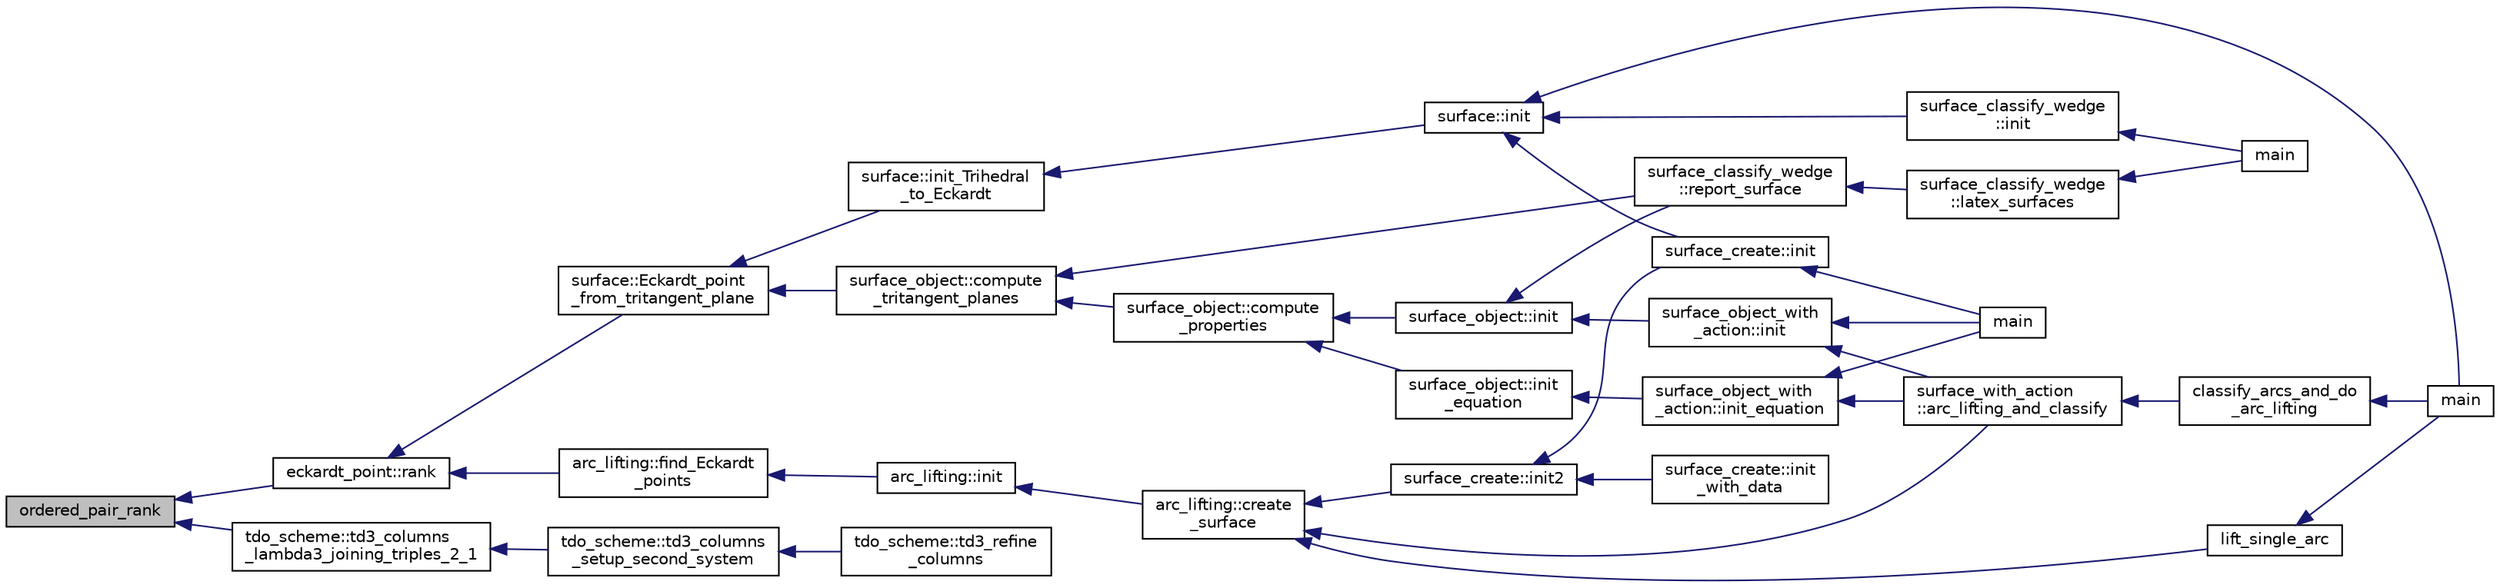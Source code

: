 digraph "ordered_pair_rank"
{
  edge [fontname="Helvetica",fontsize="10",labelfontname="Helvetica",labelfontsize="10"];
  node [fontname="Helvetica",fontsize="10",shape=record];
  rankdir="LR";
  Node962 [label="ordered_pair_rank",height=0.2,width=0.4,color="black", fillcolor="grey75", style="filled", fontcolor="black"];
  Node962 -> Node963 [dir="back",color="midnightblue",fontsize="10",style="solid",fontname="Helvetica"];
  Node963 [label="eckardt_point::rank",height=0.2,width=0.4,color="black", fillcolor="white", style="filled",URL="$d6/d2e/classeckardt__point.html#a8b195ee81c51b60b7a6ef5e69aab1d8d"];
  Node963 -> Node964 [dir="back",color="midnightblue",fontsize="10",style="solid",fontname="Helvetica"];
  Node964 [label="surface::Eckardt_point\l_from_tritangent_plane",height=0.2,width=0.4,color="black", fillcolor="white", style="filled",URL="$d5/d88/classsurface.html#a98178b6ac99b77aebc0d79a32d43df26"];
  Node964 -> Node965 [dir="back",color="midnightblue",fontsize="10",style="solid",fontname="Helvetica"];
  Node965 [label="surface::init_Trihedral\l_to_Eckardt",height=0.2,width=0.4,color="black", fillcolor="white", style="filled",URL="$d5/d88/classsurface.html#a1148e4fd151382344a4a7cc76f8197d4"];
  Node965 -> Node966 [dir="back",color="midnightblue",fontsize="10",style="solid",fontname="Helvetica"];
  Node966 [label="surface::init",height=0.2,width=0.4,color="black", fillcolor="white", style="filled",URL="$d5/d88/classsurface.html#a90570b0ca6ab02988159f2c40cb27308"];
  Node966 -> Node967 [dir="back",color="midnightblue",fontsize="10",style="solid",fontname="Helvetica"];
  Node967 [label="main",height=0.2,width=0.4,color="black", fillcolor="white", style="filled",URL="$d6/dc3/arc__lifting__main_8_c.html#a217dbf8b442f20279ea00b898af96f52"];
  Node966 -> Node968 [dir="back",color="midnightblue",fontsize="10",style="solid",fontname="Helvetica"];
  Node968 [label="surface_classify_wedge\l::init",height=0.2,width=0.4,color="black", fillcolor="white", style="filled",URL="$d7/d5c/classsurface__classify__wedge.html#a43302106663b307aa8274a5112a7010a"];
  Node968 -> Node969 [dir="back",color="midnightblue",fontsize="10",style="solid",fontname="Helvetica"];
  Node969 [label="main",height=0.2,width=0.4,color="black", fillcolor="white", style="filled",URL="$df/df8/surface__classify_8_c.html#a217dbf8b442f20279ea00b898af96f52"];
  Node966 -> Node970 [dir="back",color="midnightblue",fontsize="10",style="solid",fontname="Helvetica"];
  Node970 [label="surface_create::init",height=0.2,width=0.4,color="black", fillcolor="white", style="filled",URL="$de/da4/classsurface__create.html#ab0db5c12825f778e3caf8aa4da02eb06"];
  Node970 -> Node971 [dir="back",color="midnightblue",fontsize="10",style="solid",fontname="Helvetica"];
  Node971 [label="main",height=0.2,width=0.4,color="black", fillcolor="white", style="filled",URL="$d2/dfa/create__surface__main_8_c.html#a217dbf8b442f20279ea00b898af96f52"];
  Node964 -> Node972 [dir="back",color="midnightblue",fontsize="10",style="solid",fontname="Helvetica"];
  Node972 [label="surface_object::compute\l_tritangent_planes",height=0.2,width=0.4,color="black", fillcolor="white", style="filled",URL="$df/df8/classsurface__object.html#ae6d924af993146400e0e484e41def0ab"];
  Node972 -> Node973 [dir="back",color="midnightblue",fontsize="10",style="solid",fontname="Helvetica"];
  Node973 [label="surface_object::compute\l_properties",height=0.2,width=0.4,color="black", fillcolor="white", style="filled",URL="$df/df8/classsurface__object.html#ad6c02c3c1432f8adfe49932041ce1b20"];
  Node973 -> Node974 [dir="back",color="midnightblue",fontsize="10",style="solid",fontname="Helvetica"];
  Node974 [label="surface_object::init\l_equation",height=0.2,width=0.4,color="black", fillcolor="white", style="filled",URL="$df/df8/classsurface__object.html#afd4f4d1accbf361897374bd18d571913"];
  Node974 -> Node975 [dir="back",color="midnightblue",fontsize="10",style="solid",fontname="Helvetica"];
  Node975 [label="surface_object_with\l_action::init_equation",height=0.2,width=0.4,color="black", fillcolor="white", style="filled",URL="$db/d28/classsurface__object__with__action.html#a310ce4189e50545dd67fa3652b8fd160"];
  Node975 -> Node971 [dir="back",color="midnightblue",fontsize="10",style="solid",fontname="Helvetica"];
  Node975 -> Node976 [dir="back",color="midnightblue",fontsize="10",style="solid",fontname="Helvetica"];
  Node976 [label="surface_with_action\l::arc_lifting_and_classify",height=0.2,width=0.4,color="black", fillcolor="white", style="filled",URL="$d8/df9/classsurface__with__action.html#a62a3948f830c59e09ef94937650a07a4"];
  Node976 -> Node977 [dir="back",color="midnightblue",fontsize="10",style="solid",fontname="Helvetica"];
  Node977 [label="classify_arcs_and_do\l_arc_lifting",height=0.2,width=0.4,color="black", fillcolor="white", style="filled",URL="$d6/dc3/arc__lifting__main_8_c.html#afdd7be16f16b8c71e9a72fe5f6a0b59c"];
  Node977 -> Node967 [dir="back",color="midnightblue",fontsize="10",style="solid",fontname="Helvetica"];
  Node973 -> Node978 [dir="back",color="midnightblue",fontsize="10",style="solid",fontname="Helvetica"];
  Node978 [label="surface_object::init",height=0.2,width=0.4,color="black", fillcolor="white", style="filled",URL="$df/df8/classsurface__object.html#ae51d9ac0a3853bc07908ac48ffa6e0d2"];
  Node978 -> Node979 [dir="back",color="midnightblue",fontsize="10",style="solid",fontname="Helvetica"];
  Node979 [label="surface_classify_wedge\l::report_surface",height=0.2,width=0.4,color="black", fillcolor="white", style="filled",URL="$d7/d5c/classsurface__classify__wedge.html#ad577d435c4726d0a35c10b2f8d4ed00c"];
  Node979 -> Node980 [dir="back",color="midnightblue",fontsize="10",style="solid",fontname="Helvetica"];
  Node980 [label="surface_classify_wedge\l::latex_surfaces",height=0.2,width=0.4,color="black", fillcolor="white", style="filled",URL="$d7/d5c/classsurface__classify__wedge.html#a5698763ece48d6f0a605527ca62429c5"];
  Node980 -> Node969 [dir="back",color="midnightblue",fontsize="10",style="solid",fontname="Helvetica"];
  Node978 -> Node981 [dir="back",color="midnightblue",fontsize="10",style="solid",fontname="Helvetica"];
  Node981 [label="surface_object_with\l_action::init",height=0.2,width=0.4,color="black", fillcolor="white", style="filled",URL="$db/d28/classsurface__object__with__action.html#a65085da19618def3909b0f4bc27cba8a"];
  Node981 -> Node971 [dir="back",color="midnightblue",fontsize="10",style="solid",fontname="Helvetica"];
  Node981 -> Node976 [dir="back",color="midnightblue",fontsize="10",style="solid",fontname="Helvetica"];
  Node972 -> Node979 [dir="back",color="midnightblue",fontsize="10",style="solid",fontname="Helvetica"];
  Node963 -> Node982 [dir="back",color="midnightblue",fontsize="10",style="solid",fontname="Helvetica"];
  Node982 [label="arc_lifting::find_Eckardt\l_points",height=0.2,width=0.4,color="black", fillcolor="white", style="filled",URL="$dc/db7/classarc__lifting.html#a70012c92bd78768f5c1c5d14f995147b"];
  Node982 -> Node983 [dir="back",color="midnightblue",fontsize="10",style="solid",fontname="Helvetica"];
  Node983 [label="arc_lifting::init",height=0.2,width=0.4,color="black", fillcolor="white", style="filled",URL="$dc/db7/classarc__lifting.html#a11fc382addd05e0bbe8b0b44dcd4c55e"];
  Node983 -> Node984 [dir="back",color="midnightblue",fontsize="10",style="solid",fontname="Helvetica"];
  Node984 [label="arc_lifting::create\l_surface",height=0.2,width=0.4,color="black", fillcolor="white", style="filled",URL="$dc/db7/classarc__lifting.html#a2b1fd46281de9ff3fef00fc122d39b2b"];
  Node984 -> Node985 [dir="back",color="midnightblue",fontsize="10",style="solid",fontname="Helvetica"];
  Node985 [label="lift_single_arc",height=0.2,width=0.4,color="black", fillcolor="white", style="filled",URL="$d6/dc3/arc__lifting__main_8_c.html#a0bdc148f70112959722a40cf9758d54b"];
  Node985 -> Node967 [dir="back",color="midnightblue",fontsize="10",style="solid",fontname="Helvetica"];
  Node984 -> Node986 [dir="back",color="midnightblue",fontsize="10",style="solid",fontname="Helvetica"];
  Node986 [label="surface_create::init2",height=0.2,width=0.4,color="black", fillcolor="white", style="filled",URL="$de/da4/classsurface__create.html#a0d600640f7dd62d5a6c36443effdab59"];
  Node986 -> Node987 [dir="back",color="midnightblue",fontsize="10",style="solid",fontname="Helvetica"];
  Node987 [label="surface_create::init\l_with_data",height=0.2,width=0.4,color="black", fillcolor="white", style="filled",URL="$de/da4/classsurface__create.html#a9226f687139676532adb1aa971fbade2"];
  Node986 -> Node970 [dir="back",color="midnightblue",fontsize="10",style="solid",fontname="Helvetica"];
  Node984 -> Node976 [dir="back",color="midnightblue",fontsize="10",style="solid",fontname="Helvetica"];
  Node962 -> Node988 [dir="back",color="midnightblue",fontsize="10",style="solid",fontname="Helvetica"];
  Node988 [label="tdo_scheme::td3_columns\l_lambda3_joining_triples_2_1",height=0.2,width=0.4,color="black", fillcolor="white", style="filled",URL="$d7/dbc/classtdo__scheme.html#aa2cd70ed8bafa3c5a69d5395bdede8d1"];
  Node988 -> Node989 [dir="back",color="midnightblue",fontsize="10",style="solid",fontname="Helvetica"];
  Node989 [label="tdo_scheme::td3_columns\l_setup_second_system",height=0.2,width=0.4,color="black", fillcolor="white", style="filled",URL="$d7/dbc/classtdo__scheme.html#a21664530cbf05cf829360e9842a0f509"];
  Node989 -> Node990 [dir="back",color="midnightblue",fontsize="10",style="solid",fontname="Helvetica"];
  Node990 [label="tdo_scheme::td3_refine\l_columns",height=0.2,width=0.4,color="black", fillcolor="white", style="filled",URL="$d7/dbc/classtdo__scheme.html#a97cc9ab401a79f972dbfb34a4c371d30"];
}
